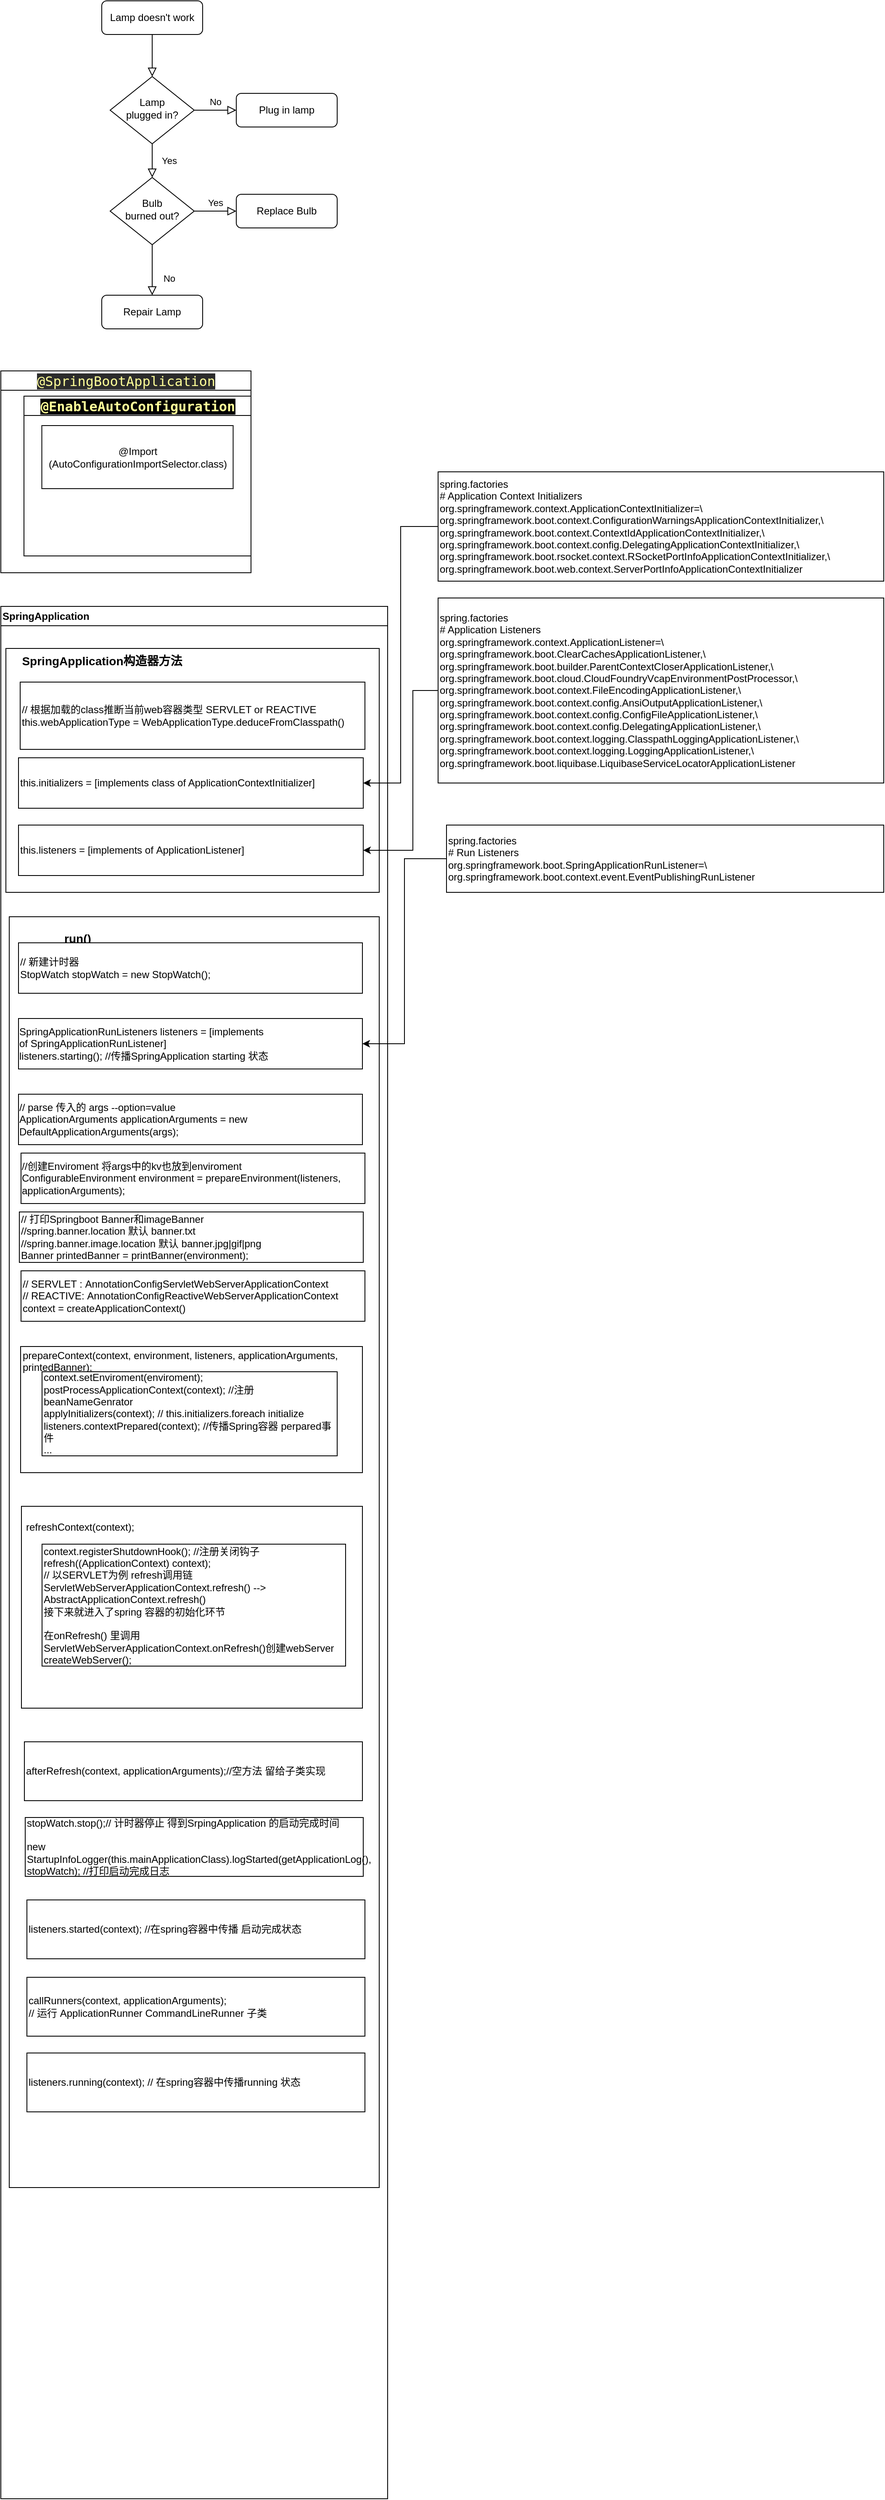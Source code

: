 <mxfile version="21.2.1" type="github">
  <diagram id="C5RBs43oDa-KdzZeNtuy" name="Page-1">
    <mxGraphModel dx="922" dy="591" grid="1" gridSize="10" guides="1" tooltips="1" connect="1" arrows="1" fold="1" page="1" pageScale="1" pageWidth="827" pageHeight="1169" math="0" shadow="0">
      <root>
        <mxCell id="WIyWlLk6GJQsqaUBKTNV-0" />
        <mxCell id="WIyWlLk6GJQsqaUBKTNV-1" parent="WIyWlLk6GJQsqaUBKTNV-0" />
        <mxCell id="WIyWlLk6GJQsqaUBKTNV-2" value="" style="rounded=0;html=1;jettySize=auto;orthogonalLoop=1;fontSize=11;endArrow=block;endFill=0;endSize=8;strokeWidth=1;shadow=0;labelBackgroundColor=none;edgeStyle=orthogonalEdgeStyle;" parent="WIyWlLk6GJQsqaUBKTNV-1" source="WIyWlLk6GJQsqaUBKTNV-3" target="WIyWlLk6GJQsqaUBKTNV-6" edge="1">
          <mxGeometry relative="1" as="geometry" />
        </mxCell>
        <mxCell id="WIyWlLk6GJQsqaUBKTNV-3" value="Lamp doesn&#39;t work" style="rounded=1;whiteSpace=wrap;html=1;fontSize=12;glass=0;strokeWidth=1;shadow=0;" parent="WIyWlLk6GJQsqaUBKTNV-1" vertex="1">
          <mxGeometry x="160" y="80" width="120" height="40" as="geometry" />
        </mxCell>
        <mxCell id="WIyWlLk6GJQsqaUBKTNV-4" value="Yes" style="rounded=0;html=1;jettySize=auto;orthogonalLoop=1;fontSize=11;endArrow=block;endFill=0;endSize=8;strokeWidth=1;shadow=0;labelBackgroundColor=none;edgeStyle=orthogonalEdgeStyle;" parent="WIyWlLk6GJQsqaUBKTNV-1" source="WIyWlLk6GJQsqaUBKTNV-6" target="WIyWlLk6GJQsqaUBKTNV-10" edge="1">
          <mxGeometry y="20" relative="1" as="geometry">
            <mxPoint as="offset" />
          </mxGeometry>
        </mxCell>
        <mxCell id="WIyWlLk6GJQsqaUBKTNV-5" value="No" style="edgeStyle=orthogonalEdgeStyle;rounded=0;html=1;jettySize=auto;orthogonalLoop=1;fontSize=11;endArrow=block;endFill=0;endSize=8;strokeWidth=1;shadow=0;labelBackgroundColor=none;" parent="WIyWlLk6GJQsqaUBKTNV-1" source="WIyWlLk6GJQsqaUBKTNV-6" target="WIyWlLk6GJQsqaUBKTNV-7" edge="1">
          <mxGeometry y="10" relative="1" as="geometry">
            <mxPoint as="offset" />
          </mxGeometry>
        </mxCell>
        <mxCell id="WIyWlLk6GJQsqaUBKTNV-6" value="Lamp&lt;br&gt;plugged in?" style="rhombus;whiteSpace=wrap;html=1;shadow=0;fontFamily=Helvetica;fontSize=12;align=center;strokeWidth=1;spacing=6;spacingTop=-4;" parent="WIyWlLk6GJQsqaUBKTNV-1" vertex="1">
          <mxGeometry x="170" y="170" width="100" height="80" as="geometry" />
        </mxCell>
        <mxCell id="WIyWlLk6GJQsqaUBKTNV-7" value="Plug in lamp" style="rounded=1;whiteSpace=wrap;html=1;fontSize=12;glass=0;strokeWidth=1;shadow=0;" parent="WIyWlLk6GJQsqaUBKTNV-1" vertex="1">
          <mxGeometry x="320" y="190" width="120" height="40" as="geometry" />
        </mxCell>
        <mxCell id="WIyWlLk6GJQsqaUBKTNV-8" value="No" style="rounded=0;html=1;jettySize=auto;orthogonalLoop=1;fontSize=11;endArrow=block;endFill=0;endSize=8;strokeWidth=1;shadow=0;labelBackgroundColor=none;edgeStyle=orthogonalEdgeStyle;" parent="WIyWlLk6GJQsqaUBKTNV-1" source="WIyWlLk6GJQsqaUBKTNV-10" target="WIyWlLk6GJQsqaUBKTNV-11" edge="1">
          <mxGeometry x="0.333" y="20" relative="1" as="geometry">
            <mxPoint as="offset" />
          </mxGeometry>
        </mxCell>
        <mxCell id="WIyWlLk6GJQsqaUBKTNV-9" value="Yes" style="edgeStyle=orthogonalEdgeStyle;rounded=0;html=1;jettySize=auto;orthogonalLoop=1;fontSize=11;endArrow=block;endFill=0;endSize=8;strokeWidth=1;shadow=0;labelBackgroundColor=none;" parent="WIyWlLk6GJQsqaUBKTNV-1" source="WIyWlLk6GJQsqaUBKTNV-10" target="WIyWlLk6GJQsqaUBKTNV-12" edge="1">
          <mxGeometry y="10" relative="1" as="geometry">
            <mxPoint as="offset" />
          </mxGeometry>
        </mxCell>
        <mxCell id="WIyWlLk6GJQsqaUBKTNV-10" value="Bulb&lt;br&gt;burned out?" style="rhombus;whiteSpace=wrap;html=1;shadow=0;fontFamily=Helvetica;fontSize=12;align=center;strokeWidth=1;spacing=6;spacingTop=-4;" parent="WIyWlLk6GJQsqaUBKTNV-1" vertex="1">
          <mxGeometry x="170" y="290" width="100" height="80" as="geometry" />
        </mxCell>
        <mxCell id="WIyWlLk6GJQsqaUBKTNV-11" value="Repair Lamp" style="rounded=1;whiteSpace=wrap;html=1;fontSize=12;glass=0;strokeWidth=1;shadow=0;" parent="WIyWlLk6GJQsqaUBKTNV-1" vertex="1">
          <mxGeometry x="160" y="430" width="120" height="40" as="geometry" />
        </mxCell>
        <mxCell id="WIyWlLk6GJQsqaUBKTNV-12" value="Replace Bulb" style="rounded=1;whiteSpace=wrap;html=1;fontSize=12;glass=0;strokeWidth=1;shadow=0;" parent="WIyWlLk6GJQsqaUBKTNV-1" vertex="1">
          <mxGeometry x="320" y="310" width="120" height="40" as="geometry" />
        </mxCell>
        <mxCell id="ttMFiYH-_PNSuwCw0Hvd-2" value="&lt;pre style=&quot;border-color: var(--border-color); font-weight: 400; text-align: left; background-color: rgb(43, 43, 43); font-family: &amp;quot;M+ 1mn&amp;quot;, monospace; font-size: 12pt;&quot;&gt;&lt;font style=&quot;border-color: var(--border-color);&quot; color=&quot;#ffff99&quot;&gt;@SpringBootApplication&lt;/font&gt;&lt;/pre&gt;" style="swimlane;whiteSpace=wrap;html=1;" parent="WIyWlLk6GJQsqaUBKTNV-1" vertex="1">
          <mxGeometry x="40" y="520" width="297.5" height="240" as="geometry" />
        </mxCell>
        <mxCell id="ttMFiYH-_PNSuwCw0Hvd-4" value="&lt;pre style=&quot;font-family: &amp;quot;M+ 1mn&amp;quot;, monospace; font-size: 12pt;&quot;&gt;&lt;span style=&quot;background-color: rgb(0, 0, 0);&quot;&gt;&lt;font color=&quot;#ffff99&quot;&gt;@EnableAutoConfiguration&lt;/font&gt;&lt;/span&gt;&lt;/pre&gt;" style="swimlane;whiteSpace=wrap;html=1;" parent="ttMFiYH-_PNSuwCw0Hvd-2" vertex="1">
          <mxGeometry x="27.5" y="30" width="270" height="190" as="geometry" />
        </mxCell>
        <mxCell id="ttMFiYH-_PNSuwCw0Hvd-6" value="@Import&lt;br&gt;(AutoConfigurationImportSelector.class)" style="whiteSpace=wrap;html=1;" parent="ttMFiYH-_PNSuwCw0Hvd-4" vertex="1">
          <mxGeometry x="21.25" y="35" width="227.5" height="75" as="geometry" />
        </mxCell>
        <mxCell id="s4y_qQUdnjhd9skRipB7-0" value="SpringApplication" style="swimlane;whiteSpace=wrap;html=1;align=left;" vertex="1" parent="WIyWlLk6GJQsqaUBKTNV-1">
          <mxGeometry x="40" y="800" width="460" height="2250" as="geometry" />
        </mxCell>
        <mxCell id="s4y_qQUdnjhd9skRipB7-11" value="" style="rounded=0;whiteSpace=wrap;html=1;" vertex="1" parent="s4y_qQUdnjhd9skRipB7-0">
          <mxGeometry x="6" y="50" width="444" height="290" as="geometry" />
        </mxCell>
        <mxCell id="s4y_qQUdnjhd9skRipB7-1" value="// 根据加载的class推断当前web容器类型 SERVLET or REACTIVE&lt;br&gt;this.webApplicationType =&amp;nbsp;WebApplicationType.deduceFromClasspath()" style="whiteSpace=wrap;html=1;align=left;" vertex="1" parent="s4y_qQUdnjhd9skRipB7-0">
          <mxGeometry x="23" y="90" width="410" height="80" as="geometry" />
        </mxCell>
        <mxCell id="s4y_qQUdnjhd9skRipB7-6" value="this.listeners = [implements of&amp;nbsp;ApplicationListener]" style="whiteSpace=wrap;html=1;align=left;" vertex="1" parent="s4y_qQUdnjhd9skRipB7-0">
          <mxGeometry x="21" y="260" width="410" height="60" as="geometry" />
        </mxCell>
        <mxCell id="s4y_qQUdnjhd9skRipB7-2" value="this.initializers = [implements class of ApplicationContextInitializer]" style="whiteSpace=wrap;html=1;align=left;" vertex="1" parent="s4y_qQUdnjhd9skRipB7-0">
          <mxGeometry x="21" y="180" width="410" height="60" as="geometry" />
        </mxCell>
        <mxCell id="s4y_qQUdnjhd9skRipB7-12" value="&lt;span style=&quot;font-size: 14px;&quot;&gt;&lt;b&gt;SpringApplication构造器方法&lt;/b&gt;&lt;/span&gt;" style="text;html=1;strokeColor=none;fillColor=none;align=center;verticalAlign=middle;whiteSpace=wrap;rounded=0;" vertex="1" parent="s4y_qQUdnjhd9skRipB7-0">
          <mxGeometry x="21" y="50" width="199" height="30" as="geometry" />
        </mxCell>
        <mxCell id="s4y_qQUdnjhd9skRipB7-13" value="" style="rounded=0;whiteSpace=wrap;html=1;" vertex="1" parent="s4y_qQUdnjhd9skRipB7-0">
          <mxGeometry x="10" y="369" width="440" height="1511" as="geometry" />
        </mxCell>
        <mxCell id="s4y_qQUdnjhd9skRipB7-14" value="run()" style="text;html=1;strokeColor=none;fillColor=none;align=center;verticalAlign=middle;whiteSpace=wrap;rounded=0;fontStyle=1;fontSize=14;" vertex="1" parent="s4y_qQUdnjhd9skRipB7-0">
          <mxGeometry x="22" y="380" width="139" height="30" as="geometry" />
        </mxCell>
        <mxCell id="s4y_qQUdnjhd9skRipB7-15" value="// 新建计时器&lt;br&gt;StopWatch stopWatch = new StopWatch();" style="rounded=0;whiteSpace=wrap;html=1;align=left;" vertex="1" parent="s4y_qQUdnjhd9skRipB7-0">
          <mxGeometry x="21" y="400" width="409" height="60" as="geometry" />
        </mxCell>
        <mxCell id="s4y_qQUdnjhd9skRipB7-16" value="&lt;div style=&quot;text-align: left;&quot;&gt;&lt;span style=&quot;background-color: initial;&quot;&gt;SpringApplicationRunListeners listeners = [implements of&amp;nbsp;SpringApplicationRunListener]&lt;/span&gt;&lt;/div&gt;&lt;div style=&quot;text-align: left;&quot;&gt;&lt;span style=&quot;background-color: initial;&quot;&gt;listeners.starting(); //传播SpringApplication starting 状态&amp;nbsp;&lt;/span&gt;&lt;/div&gt;" style="rounded=0;whiteSpace=wrap;html=1;" vertex="1" parent="s4y_qQUdnjhd9skRipB7-0">
          <mxGeometry x="21" y="490" width="409" height="60" as="geometry" />
        </mxCell>
        <mxCell id="s4y_qQUdnjhd9skRipB7-22" value="&lt;div style=&quot;text-align: left;&quot;&gt;// parse 传入的 args --option=value&lt;/div&gt;&lt;div style=&quot;text-align: left;&quot;&gt;ApplicationArguments applicationArguments = new DefaultApplicationArguments(args);&amp;nbsp;&lt;br&gt;&lt;/div&gt;" style="rounded=0;whiteSpace=wrap;html=1;" vertex="1" parent="s4y_qQUdnjhd9skRipB7-0">
          <mxGeometry x="21" y="580" width="409" height="60" as="geometry" />
        </mxCell>
        <mxCell id="s4y_qQUdnjhd9skRipB7-23" value="&lt;div style=&quot;text-align: left;&quot;&gt;//创建Enviroment 将args中的kv也放到enviroment&lt;/div&gt;&lt;div style=&quot;text-align: left;&quot;&gt;ConfigurableEnvironment environment = prepareEnvironment(listeners, applicationArguments);&lt;br&gt;&lt;/div&gt;" style="rounded=0;whiteSpace=wrap;html=1;" vertex="1" parent="s4y_qQUdnjhd9skRipB7-0">
          <mxGeometry x="24" y="650" width="409" height="60" as="geometry" />
        </mxCell>
        <mxCell id="s4y_qQUdnjhd9skRipB7-24" value="&lt;div style=&quot;&quot;&gt;// 打印Springboot Banner和imageBanner&lt;/div&gt;&lt;div style=&quot;&quot;&gt;//spring.banner.location 默认 banner.txt&lt;/div&gt;&lt;div style=&quot;&quot;&gt;//spring.banner.image.location 默认 banner.jpg|gif|png&lt;/div&gt;&lt;div style=&quot;&quot;&gt;Banner printedBanner = printBanner(environment);&lt;br&gt;&lt;/div&gt;" style="rounded=0;whiteSpace=wrap;html=1;align=left;" vertex="1" parent="s4y_qQUdnjhd9skRipB7-0">
          <mxGeometry x="22" y="720" width="409" height="60" as="geometry" />
        </mxCell>
        <mxCell id="s4y_qQUdnjhd9skRipB7-25" value="&lt;div style=&quot;&quot;&gt;// SERVLET :&amp;nbsp;AnnotationConfigServletWebServerApplicationContext&lt;/div&gt;&lt;div style=&quot;&quot;&gt;// REACTIVE:&amp;nbsp;AnnotationConfigReactiveWebServerApplicationContext&lt;/div&gt;&lt;div style=&quot;&quot;&gt;context = createApplicationContext()&lt;br&gt;&lt;/div&gt;" style="rounded=0;whiteSpace=wrap;html=1;align=left;" vertex="1" parent="s4y_qQUdnjhd9skRipB7-0">
          <mxGeometry x="24" y="790" width="409" height="60" as="geometry" />
        </mxCell>
        <mxCell id="s4y_qQUdnjhd9skRipB7-26" value="&lt;div style=&quot;&quot;&gt;&lt;br&gt;&lt;/div&gt;" style="rounded=0;whiteSpace=wrap;html=1;align=left;" vertex="1" parent="s4y_qQUdnjhd9skRipB7-0">
          <mxGeometry x="23.5" y="880" width="406.5" height="150" as="geometry" />
        </mxCell>
        <mxCell id="s4y_qQUdnjhd9skRipB7-27" value="&lt;div style=&quot;border-color: var(--border-color);&quot;&gt;prepareContext(context, environment, listeners, applicationArguments, printedBanner);&lt;br style=&quot;border-color: var(--border-color);&quot;&gt;&lt;/div&gt;&lt;div style=&quot;border-color: var(--border-color);&quot;&gt;&lt;br style=&quot;border-color: var(--border-color);&quot;&gt;&lt;/div&gt;" style="text;html=1;strokeColor=none;fillColor=none;align=left;verticalAlign=middle;whiteSpace=wrap;rounded=0;" vertex="1" parent="s4y_qQUdnjhd9skRipB7-0">
          <mxGeometry x="24" y="880" width="400" height="50" as="geometry" />
        </mxCell>
        <mxCell id="s4y_qQUdnjhd9skRipB7-28" value="context.setEnviroment(enviroment);&lt;br&gt;postProcessApplicationContext(context); //注册beanNameGenrator&lt;br&gt;&lt;span style=&quot;background-color: initial;&quot;&gt;		&lt;/span&gt;&lt;span style=&quot;background-color: initial;&quot;&gt;applyInitializers(context); // this.initializers.foreach initialize&lt;br&gt;&lt;/span&gt;listeners.contextPrepared(context); //传播Spring容器 perpared事件&lt;br&gt;...&lt;br&gt;" style="rounded=0;whiteSpace=wrap;html=1;align=left;" vertex="1" parent="s4y_qQUdnjhd9skRipB7-0">
          <mxGeometry x="49" y="910" width="351" height="100" as="geometry" />
        </mxCell>
        <mxCell id="s4y_qQUdnjhd9skRipB7-29" value="&lt;div style=&quot;&quot;&gt;&lt;br&gt;&lt;/div&gt;" style="rounded=0;whiteSpace=wrap;html=1;align=left;" vertex="1" parent="s4y_qQUdnjhd9skRipB7-0">
          <mxGeometry x="24.5" y="1070" width="405.5" height="240" as="geometry" />
        </mxCell>
        <mxCell id="s4y_qQUdnjhd9skRipB7-30" value="refreshContext(context);" style="text;html=1;strokeColor=none;fillColor=none;align=left;verticalAlign=middle;whiteSpace=wrap;rounded=0;" vertex="1" parent="s4y_qQUdnjhd9skRipB7-0">
          <mxGeometry x="28" y="1080" width="282" height="30" as="geometry" />
        </mxCell>
        <mxCell id="s4y_qQUdnjhd9skRipB7-31" value="context.registerShutdownHook(); //注册关闭钩子&lt;br&gt;refresh((ApplicationContext) context);&lt;br&gt;// 以SERVLET为例 refresh调用链&lt;br&gt;ServletWebServerApplicationContext.refresh() --&amp;gt;&lt;br&gt;AbstractApplicationContext.refresh()&lt;br&gt;接下来就进入了spring 容器的初始化环节&lt;br&gt;&lt;br&gt;在onRefresh() 里调用ServletWebServerApplicationContext.onRefresh()创建webServer&lt;br&gt;createWebServer();&lt;br&gt;" style="rounded=0;whiteSpace=wrap;html=1;align=left;" vertex="1" parent="s4y_qQUdnjhd9skRipB7-0">
          <mxGeometry x="49" y="1115" width="361" height="145" as="geometry" />
        </mxCell>
        <mxCell id="s4y_qQUdnjhd9skRipB7-32" value="&lt;div style=&quot;&quot;&gt;afterRefresh(context, applicationArguments);//空方法 留给子类实现&lt;br&gt;&lt;/div&gt;" style="rounded=0;whiteSpace=wrap;html=1;align=left;" vertex="1" parent="s4y_qQUdnjhd9skRipB7-0">
          <mxGeometry x="28" y="1350" width="402" height="70" as="geometry" />
        </mxCell>
        <mxCell id="s4y_qQUdnjhd9skRipB7-33" value="&lt;div style=&quot;&quot;&gt;stopWatch.stop();// 计时器停止 得到SrpingApplication 的启动完成时间&lt;br&gt;&lt;/div&gt;&lt;div style=&quot;&quot;&gt;&lt;br&gt;&lt;/div&gt;&lt;div style=&quot;&quot;&gt;new StartupInfoLogger(this.mainApplicationClass).logStarted(getApplicationLog(), stopWatch); //打印启动完成日志&lt;/div&gt;" style="rounded=0;whiteSpace=wrap;html=1;align=left;" vertex="1" parent="s4y_qQUdnjhd9skRipB7-0">
          <mxGeometry x="29" y="1440" width="402" height="70" as="geometry" />
        </mxCell>
        <mxCell id="s4y_qQUdnjhd9skRipB7-56" value="&lt;div style=&quot;&quot;&gt;listeners.started(context); //在spring容器中传播 启动完成状态&lt;br&gt;&lt;/div&gt;" style="rounded=0;whiteSpace=wrap;html=1;align=left;" vertex="1" parent="s4y_qQUdnjhd9skRipB7-0">
          <mxGeometry x="31" y="1538" width="402" height="70" as="geometry" />
        </mxCell>
        <mxCell id="s4y_qQUdnjhd9skRipB7-57" value="&lt;div style=&quot;&quot;&gt;callRunners(context, applicationArguments);&lt;br&gt;&lt;/div&gt;&lt;div style=&quot;&quot;&gt;// 运行&amp;nbsp;ApplicationRunner&amp;nbsp;CommandLineRunner 子类&lt;/div&gt;" style="rounded=0;whiteSpace=wrap;html=1;align=left;" vertex="1" parent="s4y_qQUdnjhd9skRipB7-0">
          <mxGeometry x="31" y="1630" width="402" height="70" as="geometry" />
        </mxCell>
        <mxCell id="s4y_qQUdnjhd9skRipB7-58" value="&lt;div style=&quot;&quot;&gt;listeners.running(context); // 在spring容器中传播running 状态&lt;br&gt;&lt;/div&gt;" style="rounded=0;whiteSpace=wrap;html=1;align=left;" vertex="1" parent="s4y_qQUdnjhd9skRipB7-0">
          <mxGeometry x="31" y="1720" width="402" height="70" as="geometry" />
        </mxCell>
        <mxCell id="s4y_qQUdnjhd9skRipB7-5" style="edgeStyle=orthogonalEdgeStyle;rounded=0;orthogonalLoop=1;jettySize=auto;html=1;exitX=0;exitY=0.5;exitDx=0;exitDy=0;entryX=1;entryY=0.5;entryDx=0;entryDy=0;" edge="1" parent="WIyWlLk6GJQsqaUBKTNV-1" source="s4y_qQUdnjhd9skRipB7-4" target="s4y_qQUdnjhd9skRipB7-2">
          <mxGeometry relative="1" as="geometry" />
        </mxCell>
        <mxCell id="s4y_qQUdnjhd9skRipB7-4" value="&lt;div style=&quot;border-color: var(--border-color);&quot;&gt;spring.factories&lt;/div&gt;&lt;div style=&quot;border-color: var(--border-color);&quot;&gt;# Application Context Initializers&lt;/div&gt;&lt;div style=&quot;border-color: var(--border-color);&quot;&gt;org.springframework.context.ApplicationContextInitializer=\&lt;/div&gt;&lt;div style=&quot;border-color: var(--border-color);&quot;&gt;org.springframework.boot.context.ConfigurationWarningsApplicationContextInitializer,\&lt;/div&gt;&lt;div style=&quot;border-color: var(--border-color);&quot;&gt;org.springframework.boot.context.ContextIdApplicationContextInitializer,\&lt;/div&gt;&lt;div style=&quot;border-color: var(--border-color);&quot;&gt;org.springframework.boot.context.config.DelegatingApplicationContextInitializer,\&lt;/div&gt;&lt;div style=&quot;border-color: var(--border-color);&quot;&gt;org.springframework.boot.rsocket.context.RSocketPortInfoApplicationContextInitializer,\&lt;/div&gt;&lt;div style=&quot;border-color: var(--border-color);&quot;&gt;org.springframework.boot.web.context.ServerPortInfoApplicationContextInitializer&lt;/div&gt;" style="rounded=0;whiteSpace=wrap;html=1;align=left;" vertex="1" parent="WIyWlLk6GJQsqaUBKTNV-1">
          <mxGeometry x="560" y="640" width="530" height="130" as="geometry" />
        </mxCell>
        <mxCell id="s4y_qQUdnjhd9skRipB7-10" style="edgeStyle=orthogonalEdgeStyle;rounded=0;orthogonalLoop=1;jettySize=auto;html=1;exitX=0;exitY=0.5;exitDx=0;exitDy=0;entryX=1;entryY=0.5;entryDx=0;entryDy=0;" edge="1" parent="WIyWlLk6GJQsqaUBKTNV-1" source="s4y_qQUdnjhd9skRipB7-7" target="s4y_qQUdnjhd9skRipB7-6">
          <mxGeometry relative="1" as="geometry">
            <Array as="points">
              <mxPoint x="530" y="900" />
              <mxPoint x="530" y="1090" />
            </Array>
          </mxGeometry>
        </mxCell>
        <mxCell id="s4y_qQUdnjhd9skRipB7-7" value="&lt;div style=&quot;border-color: var(--border-color);&quot;&gt;spring.factories&lt;/div&gt;&lt;div style=&quot;border-color: var(--border-color);&quot;&gt;&lt;div style=&quot;border-color: var(--border-color);&quot;&gt;# Application Listeners&lt;/div&gt;&lt;div style=&quot;border-color: var(--border-color);&quot;&gt;org.springframework.context.ApplicationListener=\&lt;/div&gt;&lt;div style=&quot;border-color: var(--border-color);&quot;&gt;org.springframework.boot.ClearCachesApplicationListener,\&lt;/div&gt;&lt;div style=&quot;border-color: var(--border-color);&quot;&gt;org.springframework.boot.builder.ParentContextCloserApplicationListener,\&lt;/div&gt;&lt;div style=&quot;border-color: var(--border-color);&quot;&gt;org.springframework.boot.cloud.CloudFoundryVcapEnvironmentPostProcessor,\&lt;/div&gt;&lt;div style=&quot;border-color: var(--border-color);&quot;&gt;org.springframework.boot.context.FileEncodingApplicationListener,\&lt;/div&gt;&lt;div style=&quot;border-color: var(--border-color);&quot;&gt;org.springframework.boot.context.config.AnsiOutputApplicationListener,\&lt;/div&gt;&lt;div style=&quot;border-color: var(--border-color);&quot;&gt;org.springframework.boot.context.config.ConfigFileApplicationListener,\&lt;/div&gt;&lt;div style=&quot;border-color: var(--border-color);&quot;&gt;org.springframework.boot.context.config.DelegatingApplicationListener,\&lt;/div&gt;&lt;div style=&quot;border-color: var(--border-color);&quot;&gt;org.springframework.boot.context.logging.ClasspathLoggingApplicationListener,\&lt;/div&gt;&lt;div style=&quot;border-color: var(--border-color);&quot;&gt;org.springframework.boot.context.logging.LoggingApplicationListener,\&lt;/div&gt;&lt;div style=&quot;border-color: var(--border-color);&quot;&gt;org.springframework.boot.liquibase.LiquibaseServiceLocatorApplicationListener&lt;/div&gt;&lt;/div&gt;" style="rounded=0;whiteSpace=wrap;html=1;align=left;" vertex="1" parent="WIyWlLk6GJQsqaUBKTNV-1">
          <mxGeometry x="560" y="790" width="530" height="220" as="geometry" />
        </mxCell>
        <mxCell id="s4y_qQUdnjhd9skRipB7-18" style="edgeStyle=orthogonalEdgeStyle;rounded=0;orthogonalLoop=1;jettySize=auto;html=1;exitX=0;exitY=0.5;exitDx=0;exitDy=0;entryX=1;entryY=0.5;entryDx=0;entryDy=0;" edge="1" parent="WIyWlLk6GJQsqaUBKTNV-1" source="s4y_qQUdnjhd9skRipB7-17" target="s4y_qQUdnjhd9skRipB7-16">
          <mxGeometry relative="1" as="geometry" />
        </mxCell>
        <mxCell id="s4y_qQUdnjhd9skRipB7-17" value="&lt;div style=&quot;border-color: var(--border-color);&quot;&gt;spring.factories&lt;/div&gt;&lt;div style=&quot;border-color: var(--border-color);&quot;&gt;&lt;div style=&quot;border-color: var(--border-color);&quot;&gt;# Run Listeners&lt;/div&gt;&lt;div style=&quot;border-color: var(--border-color);&quot;&gt;org.springframework.boot.SpringApplicationRunListener=\&lt;/div&gt;&lt;div style=&quot;border-color: var(--border-color);&quot;&gt;org.springframework.boot.context.event.EventPublishingRunListener&lt;/div&gt;&lt;/div&gt;" style="rounded=0;whiteSpace=wrap;html=1;align=left;" vertex="1" parent="WIyWlLk6GJQsqaUBKTNV-1">
          <mxGeometry x="570" y="1060" width="520" height="80" as="geometry" />
        </mxCell>
      </root>
    </mxGraphModel>
  </diagram>
</mxfile>
